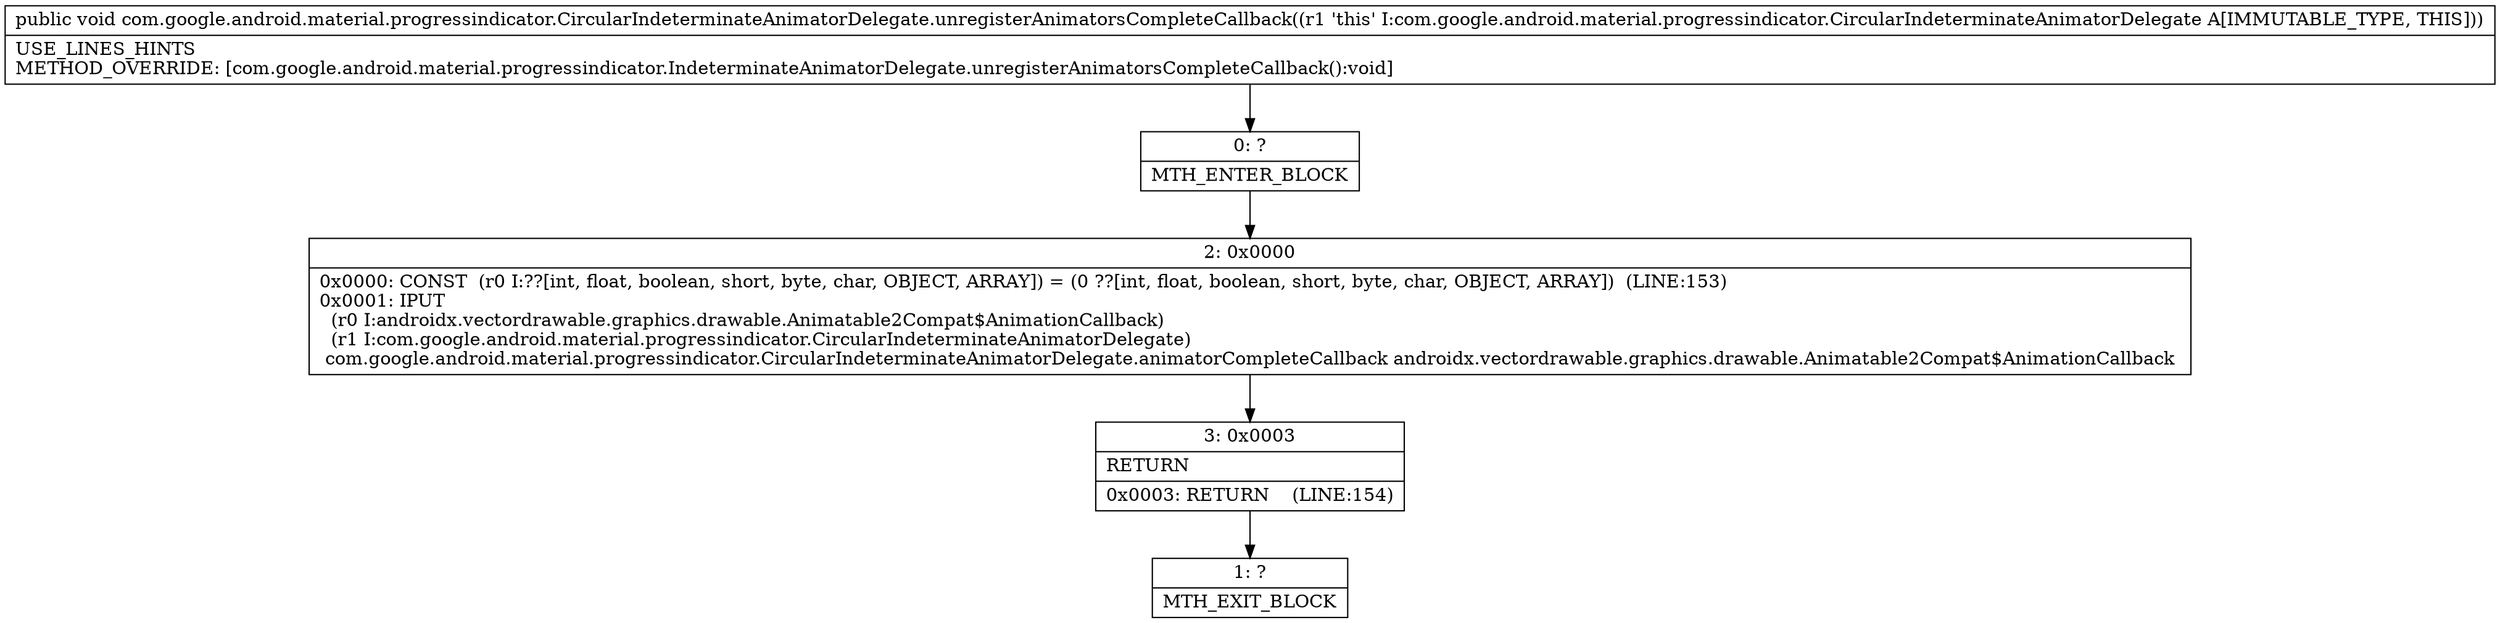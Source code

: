 digraph "CFG forcom.google.android.material.progressindicator.CircularIndeterminateAnimatorDelegate.unregisterAnimatorsCompleteCallback()V" {
Node_0 [shape=record,label="{0\:\ ?|MTH_ENTER_BLOCK\l}"];
Node_2 [shape=record,label="{2\:\ 0x0000|0x0000: CONST  (r0 I:??[int, float, boolean, short, byte, char, OBJECT, ARRAY]) = (0 ??[int, float, boolean, short, byte, char, OBJECT, ARRAY])  (LINE:153)\l0x0001: IPUT  \l  (r0 I:androidx.vectordrawable.graphics.drawable.Animatable2Compat$AnimationCallback)\l  (r1 I:com.google.android.material.progressindicator.CircularIndeterminateAnimatorDelegate)\l com.google.android.material.progressindicator.CircularIndeterminateAnimatorDelegate.animatorCompleteCallback androidx.vectordrawable.graphics.drawable.Animatable2Compat$AnimationCallback \l}"];
Node_3 [shape=record,label="{3\:\ 0x0003|RETURN\l|0x0003: RETURN    (LINE:154)\l}"];
Node_1 [shape=record,label="{1\:\ ?|MTH_EXIT_BLOCK\l}"];
MethodNode[shape=record,label="{public void com.google.android.material.progressindicator.CircularIndeterminateAnimatorDelegate.unregisterAnimatorsCompleteCallback((r1 'this' I:com.google.android.material.progressindicator.CircularIndeterminateAnimatorDelegate A[IMMUTABLE_TYPE, THIS]))  | USE_LINES_HINTS\lMETHOD_OVERRIDE: [com.google.android.material.progressindicator.IndeterminateAnimatorDelegate.unregisterAnimatorsCompleteCallback():void]\l}"];
MethodNode -> Node_0;Node_0 -> Node_2;
Node_2 -> Node_3;
Node_3 -> Node_1;
}

